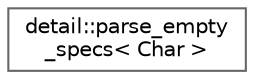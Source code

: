 digraph "类继承关系图"
{
 // LATEX_PDF_SIZE
  bgcolor="transparent";
  edge [fontname=Helvetica,fontsize=10,labelfontname=Helvetica,labelfontsize=10];
  node [fontname=Helvetica,fontsize=10,shape=box,height=0.2,width=0.4];
  rankdir="LR";
  Node0 [id="Node000000",label="detail::parse_empty\l_specs\< Char \>",height=0.2,width=0.4,color="grey40", fillcolor="white", style="filled",URL="$structdetail_1_1parse__empty__specs.html",tooltip=" "];
}
